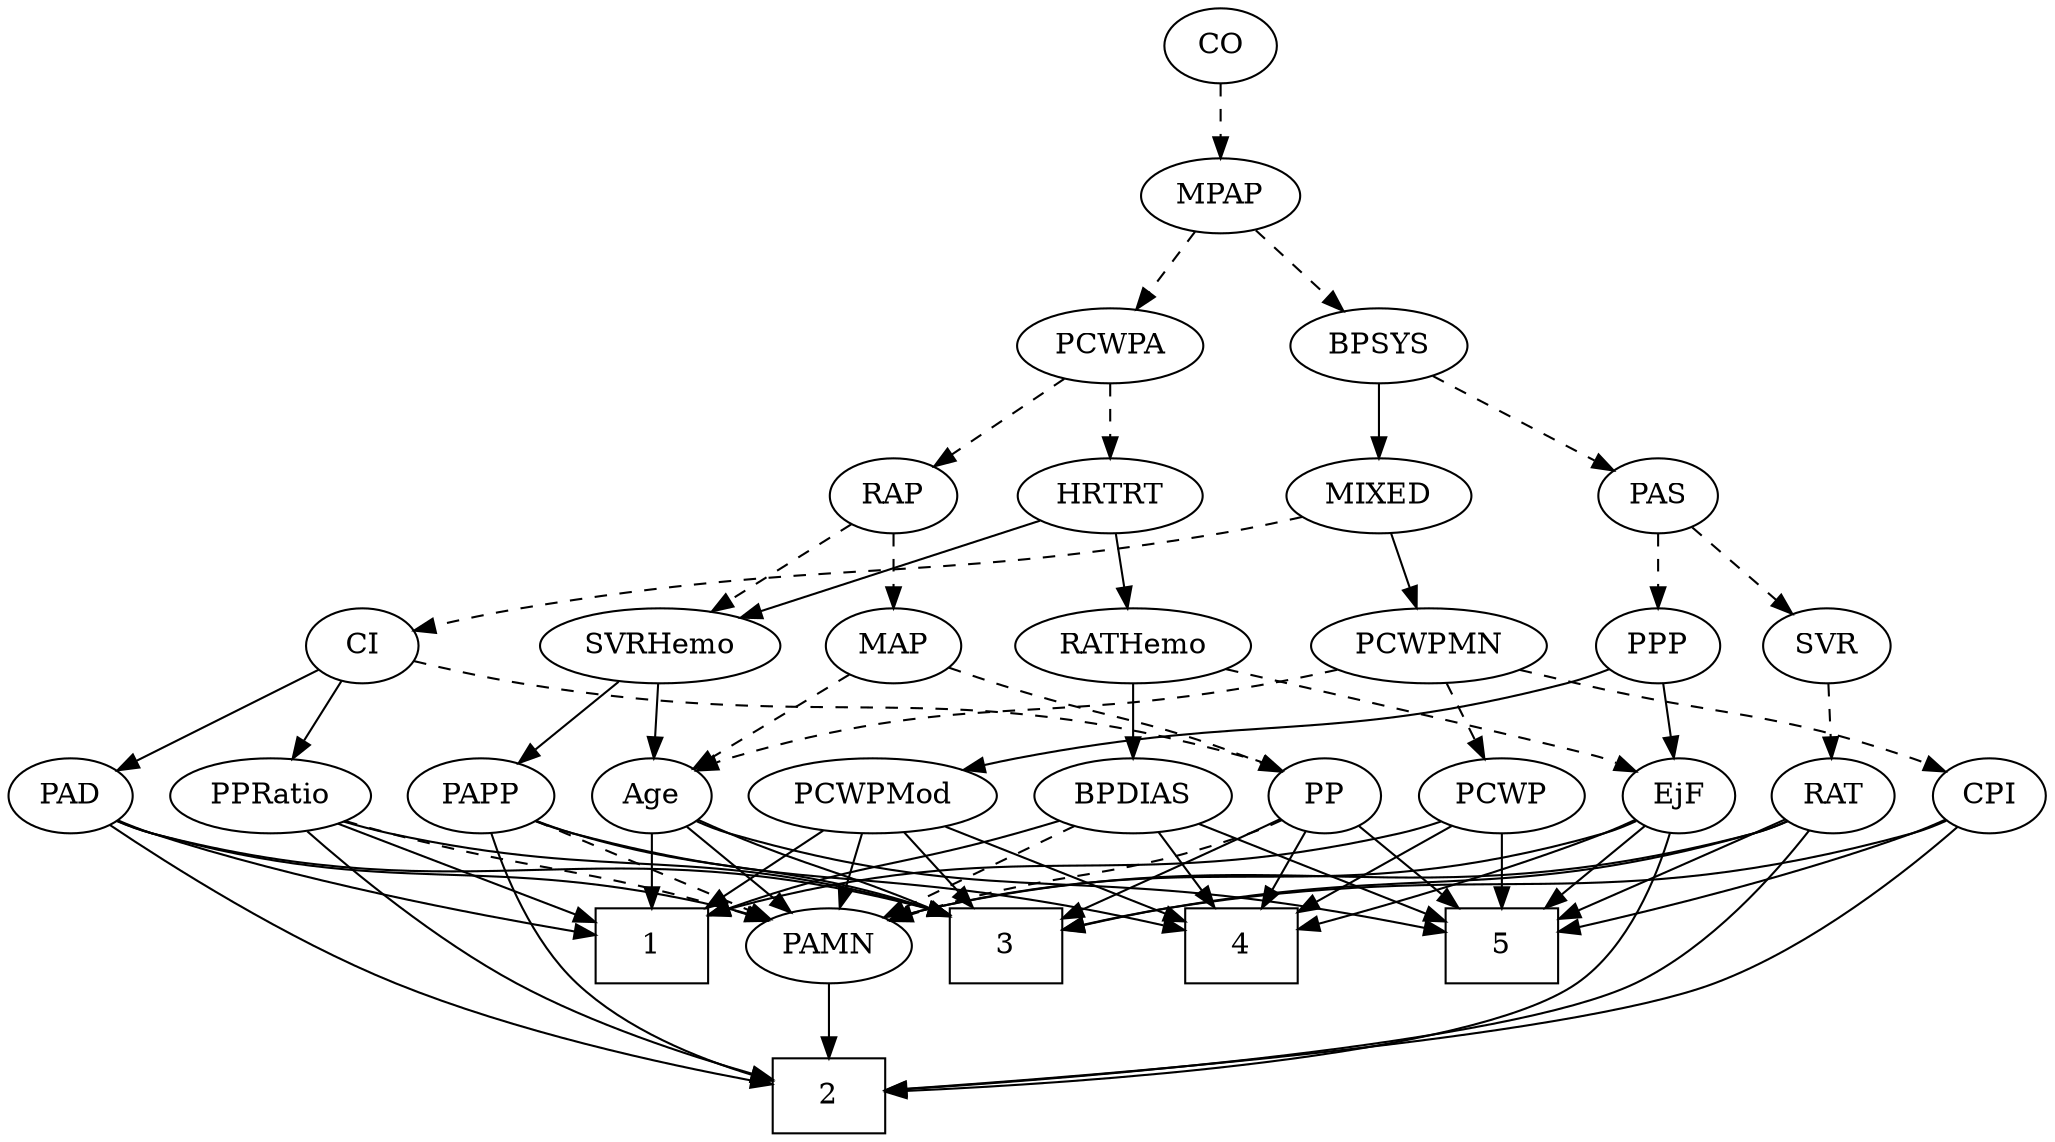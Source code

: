 strict digraph {
	graph [bb="0,0,909,540"];
	node [label="\N"];
	1	[height=0.5,
		pos="551,90",
		shape=box,
		width=0.75];
	2	[height=0.5,
		pos="678,18",
		shape=box,
		width=0.75];
	3	[height=0.5,
		pos="623,90",
		shape=box,
		width=0.75];
	4	[height=0.5,
		pos="285,90",
		shape=box,
		width=0.75];
	5	[height=0.5,
		pos="479,90",
		shape=box,
		width=0.75];
	Age	[height=0.5,
		pos="565,162",
		width=0.75];
	Age -> 1	[pos="e,554.46,108.28 561.61,144.05 560.07,136.35 558.21,127.03 556.47,118.36",
		style=solid];
	Age -> 3	[pos="e,608.81,108.13 577.59,145.81 584.77,137.14 593.96,126.05 602.19,116.12",
		style=solid];
	Age -> 5	[pos="e,500.11,108.18 548.42,147.5 537.02,138.23 521.58,125.66 508.15,114.73",
		style=solid];
	PAMN	[height=0.5,
		pos="398,90",
		width=1.011];
	Age -> PAMN	[pos="e,425.79,101.72 543.77,150.73 538.94,148.46 533.81,146.11 529,144 497.71,130.3 461.72,115.82 435.38,105.47",
		style=solid];
	EjF	[height=0.5,
		pos="27,162",
		width=0.75];
	EjF -> 2	[pos="e,650.95,20.304 43.548,147.67 69.7,127.42 122.97,89.426 175,72 261.65,42.977 539.89,26.114 640.91,20.822",
		style=solid];
	EjF -> 4	[pos="e,257.83,95.609 47.633,150.36 52.584,148.06 57.913,145.79 63,144 126.34,121.75 203.07,105.74 247.73,97.453",
		style=solid];
	EjF -> 5	[pos="e,451.86,105.01 47.47,149.84 52.428,147.56 57.801,145.43 63,144 223.4,99.984 277.3,150.83 441.89,107.7",
		style=solid];
	EjF -> PAMN	[pos="e,365.89,98.68 47.517,150.01 52.474,147.72 57.834,145.54 63,144 173.95,110.9 207.05,128.5 321,108 332.35,105.96 344.56,103.42 355.85,\
100.93",
		style=solid];
	RAP	[height=0.5,
		pos="479,306",
		width=0.77632];
	SVRHemo	[height=0.5,
		pos="394,234",
		width=1.3902];
	RAP -> SVRHemo	[pos="e,413.13,250.76 462.21,291.17 450.51,281.54 434.64,268.47 421.16,257.37",
		style=dashed];
	MAP	[height=0.5,
		pos="493,234",
		width=0.84854];
	RAP -> MAP	[pos="e,489.54,252.28 482.39,288.05 483.93,280.35 485.79,271.03 487.53,262.36",
		style=dashed];
	MIXED	[height=0.5,
		pos="650,306",
		width=1.1193];
	PCWPMN	[height=0.5,
		pos="744,234",
		width=1.3902];
	MIXED -> PCWPMN	[pos="e,723.12,250.55 669.93,290.15 683,280.43 700.3,267.54 714.89,256.68",
		style=solid];
	CI	[height=0.5,
		pos="649,234",
		width=0.75];
	MIXED -> CI	[pos="e,649.24,252.1 649.75,287.7 649.64,279.98 649.51,270.71 649.39,262.11",
		style=dashed];
	MPAP	[height=0.5,
		pos="517,450",
		width=0.97491];
	BPSYS	[height=0.5,
		pos="566,378",
		width=1.0471];
	MPAP -> BPSYS	[pos="e,554.36,395.63 528.36,432.76 534.34,424.23 541.79,413.58 548.49,404.02",
		style=dashed];
	PCWPA	[height=0.5,
		pos="469,378",
		width=1.1555];
	MPAP -> PCWPA	[pos="e,480.41,395.63 505.87,432.76 500.01,424.23 492.71,413.58 486.16,404.02",
		style=dashed];
	BPSYS -> MIXED	[pos="e,631.81,322.16 584.23,361.81 595.78,352.18 610.92,339.56 623.76,328.86",
		style=solid];
	PAS	[height=0.5,
		pos="565,306",
		width=0.75];
	BPSYS -> PAS	[pos="e,565.24,324.1 565.75,359.7 565.64,351.98 565.51,342.71 565.39,334.11",
		style=dashed];
	PAD	[height=0.5,
		pos="711,162",
		width=0.79437];
	PAD -> 1	[pos="e,578.07,103.94 688.53,150.84 683.44,148.57 678.04,146.18 673,144 637.65,128.7 626.42,125.3 587.41,108.09",
		style=solid];
	PAD -> 2	[pos="e,682.75,36.133 707.6,143.88 703.97,125.92 697.94,96.896 692,72 689.98,63.539 687.62,54.363 685.42,46.061",
		style=solid];
	PAD -> 3	[pos="e,644.6,108.18 694.03,147.5 682.26,138.14 666.27,125.42 652.44,114.42",
		style=solid];
	PAD -> PAMN	[pos="e,424.83,102.17 689.27,150.09 684.04,147.8 678.41,145.6 673,144 573.79,114.62 543.04,134.42 443,108 440.2,107.26 437.33,106.41 434.47,\
105.49",
		style=solid];
	CO	[height=0.5,
		pos="517,522",
		width=0.75];
	CO -> MPAP	[pos="e,517,468.1 517,503.7 517,495.98 517,486.71 517,478.11",
		style=dashed];
	SVR	[height=0.5,
		pos="574,234",
		width=0.77632];
	PAS -> SVR	[pos="e,571.78,252.28 567.18,288.05 568.17,280.35 569.37,271.03 570.48,262.36",
		style=dashed];
	PPP	[height=0.5,
		pos="299,234",
		width=0.75];
	PAS -> PPP	[pos="e,319.59,245.78 541.78,296.21 533.69,293.35 524.52,290.31 516,288 436.85,266.51 412.89,277.7 335,252 333.08,251.37 331.13,250.66 \
329.18,249.89",
		style=dashed];
	PAMN -> 2	[pos="e,650.9,23.837 425.4,77.956 431.16,75.829 437.24,73.728 443,72 511.9,51.326 594.29,34.509 640.95,25.698",
		style=solid];
	RATHemo	[height=0.5,
		pos="196,234",
		width=1.3721];
	RATHemo -> EjF	[pos="e,48.221,173.29 162.97,220.49 135.92,210.09 96.735,194.67 63,180 61.194,179.21 59.343,178.39 57.481,177.55",
		style=dashed];
	BPDIAS	[height=0.5,
		pos="196,162",
		width=1.1735];
	RATHemo -> BPDIAS	[pos="e,196,180.1 196,215.7 196,207.98 196,198.71 196,190.11",
		style=solid];
	CPI	[height=0.5,
		pos="882,162",
		width=0.75];
	CPI -> 2	[pos="e,702.62,36.137 863.9,148.4 829.52,124.47 754.37,72.156 710.87,41.883",
		style=solid];
	CPI -> 3	[pos="e,650.29,95.593 861.37,150.36 856.42,148.06 851.09,145.78 846,144 782.25,121.64 704.97,105.63 660.16,97.379",
		style=solid];
	CPI -> 5	[pos="e,506.15,104.97 861.52,149.89 856.56,147.61 851.19,145.46 846,144 706.77,104.75 659.55,146.2 516.19,107.75",
		style=solid];
	RAT	[height=0.5,
		pos="637,162",
		width=0.75827];
	RAT -> 2	[pos="e,675.27,36.302 644.73,144.58 649.36,134.25 655.09,120.56 659,108 665.33,87.667 670.26,64.073 673.51,46.288",
		style=solid];
	RAT -> 3	[pos="e,626.46,108.28 633.61,144.05 632.07,136.35 630.21,127.03 628.47,118.36",
		style=solid];
	RAT -> 5	[pos="e,506.07,103.94 615.37,150.59 610.65,148.38 605.67,146.08 601,144 565.81,128.33 554.44,125.25 515.42,108.09",
		style=solid];
	RAT -> PAMN	[pos="e,425.4,102.03 616,150.15 611.16,147.91 605.97,145.72 601,144 532.93,120.48 511.96,128.78 443,108 440.39,107.21 437.72,106.35 435.03,\
105.45",
		style=solid];
	SVR -> RAT	[pos="e,623.66,177.82 587.36,218.15 595.88,208.69 607.09,196.24 616.69,185.56",
		style=dashed];
	PCWPMod	[height=0.5,
		pos="308,162",
		width=1.4443];
	PCWPMod -> 1	[pos="e,523.72,104.57 347,149.94 354.3,147.93 361.88,145.87 369,144 430.61,127.82 450.2,130.11 513.98,108.01",
		style=solid];
	PCWPMod -> 3	[pos="e,595.8,104.8 346.24,149.66 353.75,147.63 361.59,145.64 369,144 461.79,123.47 491.36,136.35 586.11,107.8",
		style=solid];
	PCWPMod -> 4	[pos="e,290.68,108.28 302.43,144.05 299.84,136.18 296.7,126.62 293.8,117.79",
		style=solid];
	PCWPMod -> PAMN	[pos="e,379.19,105.63 328.42,145.12 341.05,135.29 357.4,122.58 371.08,111.94",
		style=solid];
	PCWPA -> RAP	[pos="e,476.56,324.1 471.47,359.7 472.57,351.98 473.9,342.71 475.13,334.11",
		style=dashed];
	HRTRT	[height=0.5,
		pos="393,306",
		width=1.1013];
	PCWPA -> HRTRT	[pos="e,409.82,322.49 452.13,361.46 441.9,352.04 428.67,339.85 417.32,329.4",
		style=dashed];
	PCWPMN -> Age	[pos="e,586.18,173.37 709,220.98 679.84,210.74 637.37,195.29 601,180 599.18,179.24 597.33,178.43 595.46,177.61",
		style=dashed];
	PCWPMN -> CPI	[pos="e,860.88,173.71 771.93,218.83 795.15,207.05 828.13,190.33 851.93,178.25",
		style=dashed];
	PCWP	[height=0.5,
		pos="485,162",
		width=0.97491];
	PCWPMN -> PCWP	[pos="e,511.78,174.04 706.63,221.9 699.47,219.87 692.02,217.82 685,216 616.12,198.14 597.02,200.87 529,180 526.45,179.22 523.83,178.36 \
521.2,177.45",
		style=dashed];
	SVRHemo -> Age	[pos="e,543.79,173.31 427.54,220.55 455.01,210.18 494.79,194.77 529,180 530.81,179.22 532.66,178.4 534.52,177.56",
		style=solid];
	PAPP	[height=0.5,
		pos="104,162",
		width=0.88464];
	SVRHemo -> PAPP	[pos="e,127.98,173.91 357,221.77 349.74,219.73 342.15,217.7 335,216 251.39,196.08 227.35,204.59 145,180 142.54,179.27 140.04,178.44 137.53,\
177.55",
		style=solid];
	BPDIAS -> 1	[pos="e,523.83,104.89 227.02,149.63 233.56,147.52 240.45,145.52 247,144 360.99,117.59 397.81,140.77 514.19,107.7",
		style=solid];
	BPDIAS -> 4	[pos="e,263.22,108.13 215.31,145.81 227,136.62 242.14,124.71 255.32,114.34",
		style=solid];
	BPDIAS -> 5	[pos="e,451.78,104.75 227.35,149.78 233.8,147.69 240.58,145.65 247,144 329.76,122.72 356.8,134.25 442.21,107.8",
		style=solid];
	BPDIAS -> PAMN	[pos="e,369.09,101.02 228.01,149.91 263.65,137.56 321.24,117.6 359.36,104.39",
		style=dashed];
	MAP -> Age	[pos="e,550.25,177.35 508.27,218.15 518.33,208.37 531.67,195.4 542.89,184.5",
		style=dashed];
	PP	[height=0.5,
		pos="405,162",
		width=0.75];
	MAP -> PP	[pos="e,421.75,176.33 475.61,219.17 462.55,208.78 444.47,194.4 429.88,182.79",
		style=dashed];
	PP -> 3	[pos="e,595.72,104.57 425.64,150.39 430.59,148.09 435.92,145.81 441,144 501.02,122.67 522.05,129.63 585.97,107.98",
		style=solid];
	PP -> 4	[pos="e,312.03,106.77 385.18,149.44 367.71,139.25 341.82,124.14 320.74,111.85",
		style=solid];
	PP -> 5	[pos="e,460.91,108.11 419.98,146.83 429.58,137.75 442.31,125.71 453.48,115.14",
		style=solid];
	PP -> PAMN	[pos="e,399.71,108.1 403.27,143.7 402.5,135.98 401.57,126.71 400.71,118.11",
		style=dashed];
	PPP -> EjF	[pos="e,47.573,173.81 276.37,223.57 269.29,220.86 261.4,218.08 254,216 170.83,192.65 145.17,206.66 63,180 61.077,179.38 59.123,178.67 \
57.171,177.92",
		style=solid];
	PPP -> PCWPMod	[pos="e,305.78,180.28 301.18,216.05 302.17,208.35 303.37,199.03 304.48,190.36",
		style=solid];
	PPRatio	[height=0.5,
		pos="797,162",
		width=1.1013];
	PPRatio -> 1	[pos="e,578.26,104.64 767.48,149.91 761.41,147.81 755.03,145.73 749,144 681.15,124.53 658.7,131.24 588.07,107.96",
		style=solid];
	PPRatio -> 2	[pos="e,692.29,36.056 783.58,144.99 762.91,120.32 723.13,72.851 698.74,43.744",
		style=solid];
	PPRatio -> 3	[pos="e,650.06,101.88 768.27,149.44 738.53,137.48 691.97,118.75 659.61,105.73",
		style=solid];
	PPRatio -> PAMN	[pos="e,424.79,102.34 768.12,149.6 761.89,147.47 755.29,145.46 749,144 615.63,112.95 576.04,140.44 443,108 440.19,107.31 437.31,106.5 \
434.44,105.61",
		style=dashed];
	PCWP -> 1	[pos="e,534.54,108.46 499.65,145.46 507.8,136.82 518.14,125.85 527.4,116.03",
		style=solid];
	PCWP -> 4	[pos="e,312.17,99.855 458.07,150.39 452.45,148.24 446.54,146.01 441,144 400.48,129.3 353.61,113.54 321.91,103.06",
		style=solid];
	PCWP -> 5	[pos="e,480.47,108.1 483.52,143.7 482.86,135.98 482.06,126.71 481.32,118.11",
		style=solid];
	CI -> PAD	[pos="e,697.44,178.31 662.15,218.15 670.42,208.82 681.26,196.57 690.63,186",
		style=solid];
	CI -> PP	[pos="e,425.6,173.73 628.01,222.66 622.56,220.24 616.64,217.83 611,216 537.56,192.1 514.19,204.66 441,180 439.08,179.35 437.14,178.63 \
435.19,177.87",
		style=dashed];
	CI -> PPRatio	[pos="e,770.45,175.56 670.52,222.82 694.29,211.58 732.94,193.3 761.27,179.9",
		style=solid];
	PAPP -> 2	[pos="e,650.99,18.421 121.48,146.77 147.52,126.43 198.82,89.566 249,72 387.68,23.456 565.17,18.164 640.99,18.36",
		style=solid];
	PAPP -> 3	[pos="e,595.87,105.05 127.86,149.65 133.38,147.43 139.31,145.38 145,144 333.4,98.462 394.56,156.9 586.06,107.64",
		style=solid];
	PAPP -> 4	[pos="e,257.8,101.01 129.1,150.45 134.34,148.28 139.84,146.04 145,144 179.9,130.16 220,115.06 248.31,104.53",
		style=solid];
	PAPP -> PAMN	[pos="e,365.43,98.308 128,150.15 133.51,147.91 139.4,145.72 145,144 221.34,120.6 242.9,124.61 321,108 332.17,105.62 344.25,102.99 355.44,\
100.52",
		style=dashed];
	HRTRT -> RATHemo	[pos="e,230.02,247.09 362.65,294.22 329.76,282.53 276.98,263.77 239.64,250.51",
		style=solid];
	HRTRT -> SVRHemo	[pos="e,393.76,252.1 393.25,287.7 393.36,279.98 393.49,270.71 393.61,262.11",
		style=solid];
}
